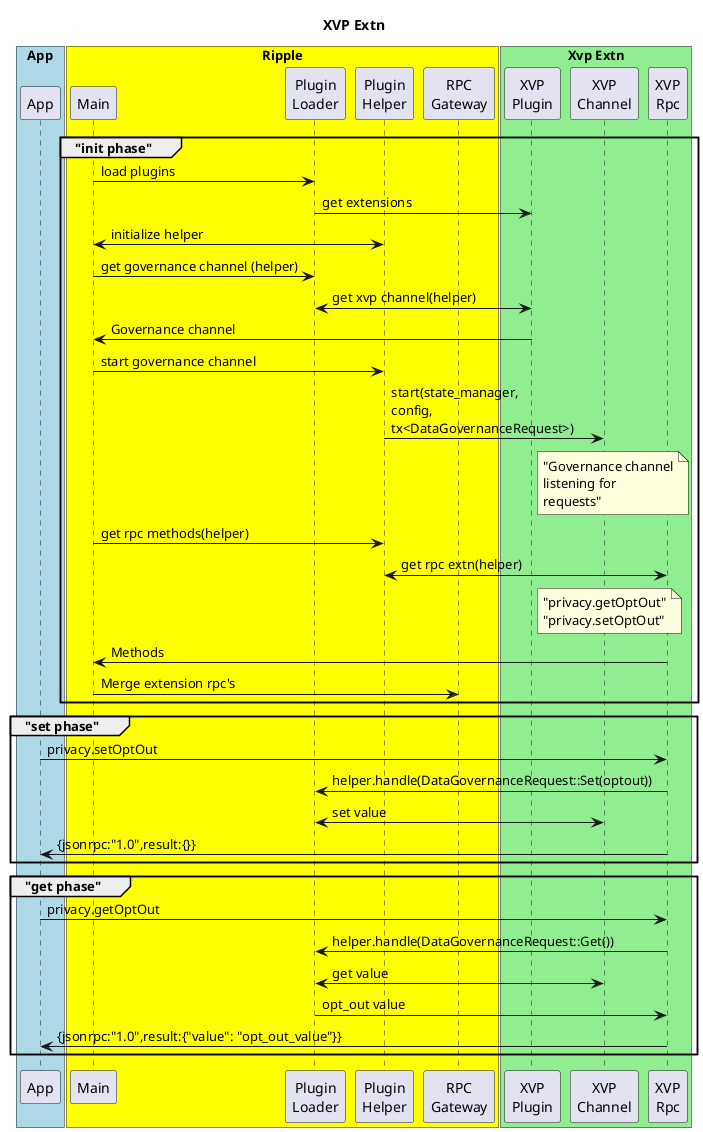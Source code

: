 @startuml "XVP Extension"
title "XVP Extn"

box "App"  #LightBlue
    participant a as "App"
end box

box "Ripple" #Yellow
    participant m as "Main"
    participant pm as "Plugin\nLoader"
    participant ph as "Plugin\nHelper"
    participant rpc as "RPC\nGateway"
end box

box "Xvp Extn" #LightGreen
    participant x as "XVP\nPlugin"
    participant c as "XVP\nChannel"
    participant r as "XVP\nRpc"
end box

group "init phase"
    m -> pm : load plugins
    pm -> x : get extensions
    m <-> ph : initialize helper
    m -> pm: get governance channel (helper)
    pm <-> x: get xvp channel(helper)
    x -> m: Governance channel
    m -> ph: start governance channel
    ph -> c: start(state_manager, \nconfig, \ntx<DataGovernanceRequest>)
    note right of x: "Governance channel\nlistening for\nrequests"
    m -> ph: get rpc methods(helper)
    ph <-> r : get rpc extn(helper)
    note right of x: "privacy.getOptOut"\n"privacy.setOptOut"
    r -> m : Methods
    m -> rpc : Merge extension rpc's
end

group "set phase"
    a -> r : privacy.setOptOut
    r -> pm: helper.handle(DataGovernanceRequest::Set(optout))
    pm <-> c: set value
    r -> a : {jsonrpc:"1.0",result:{}}
end

group "get phase"
    a -> r : privacy.getOptOut
    r -> pm:  helper.handle(DataGovernanceRequest::Get())
    pm <-> c: get value
    pm -> r: opt_out value
    r -> a : {jsonrpc:"1.0",result:{"value": "opt_out_value"}}
end

